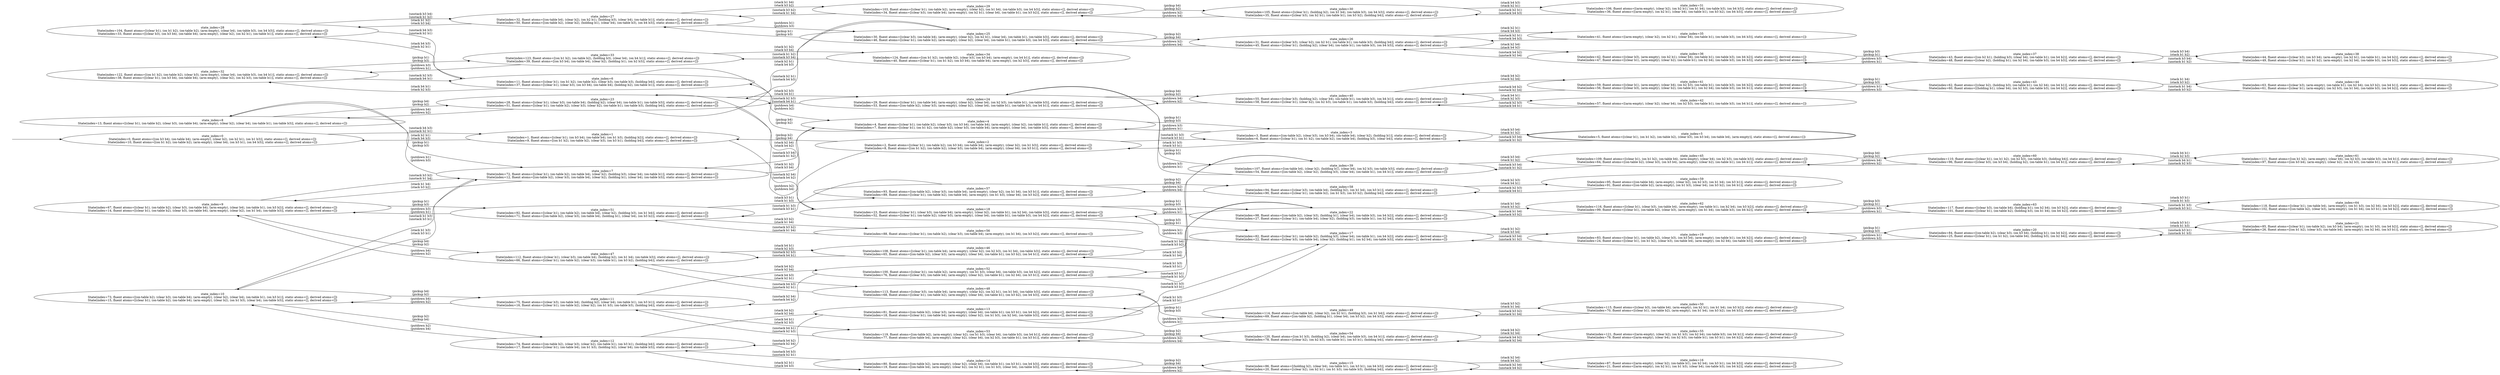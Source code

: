 digraph {
rankdir="LR"
s0[label="state_index=0
State(index=0, fluent atoms=[(on b3 b4), (on-table b4), (arm-empty), (clear b2), (on b2 b1), (on b1 b3)], static atoms=[], derived atoms=[])
State(index=10, fluent atoms=[(on b1 b2), (on-table b2), (arm-empty), (clear b4), (on b3 b1), (on b4 b3)], static atoms=[], derived atoms=[])
"]
s1[label="state_index=1
State(index=1, fluent atoms=[(clear b1), (on b3 b4), (on-table b4), (on b1 b3), (holding b2)], static atoms=[], derived atoms=[])
State(index=9, fluent atoms=[(on b1 b2), (on-table b2), (clear b3), (on b3 b1), (holding b4)], static atoms=[], derived atoms=[])
"]
s2[label="state_index=2
State(index=2, fluent atoms=[(clear b1), (on-table b2), (on b3 b4), (on-table b4), (arm-empty), (clear b2), (on b1 b3)], static atoms=[], derived atoms=[])
State(index=8, fluent atoms=[(on b1 b2), (on-table b2), (clear b3), (on-table b4), (arm-empty), (clear b4), (on b3 b1)], static atoms=[], derived atoms=[])
"]
s3[label="state_index=3
State(index=3, fluent atoms=[(on-table b2), (clear b3), (on b3 b4), (on-table b4), (clear b2), (holding b1)], static atoms=[], derived atoms=[])
State(index=6, fluent atoms=[(clear b1), (on b1 b2), (on-table b2), (on-table b4), (holding b3), (clear b4)], static atoms=[], derived atoms=[])
"]
s4[label="state_index=4
State(index=4, fluent atoms=[(clear b1), (on-table b2), (clear b3), (on b3 b4), (on-table b4), (arm-empty), (clear b2), (on-table b1)], static atoms=[], derived atoms=[])
State(index=7, fluent atoms=[(clear b1), (on b1 b2), (on-table b2), (clear b3), (on-table b4), (arm-empty), (clear b4), (on-table b3)], static atoms=[], derived atoms=[])
"]
s5[peripheries=2,label="state_index=5
State(index=5, fluent atoms=[(clear b1), (on b1 b2), (on-table b2), (clear b3), (on b3 b4), (on-table b4), (arm-empty)], static atoms=[], derived atoms=[])
"]
s6[label="state_index=6
State(index=11, fluent atoms=[(clear b1), (on b1 b2), (on-table b2), (clear b3), (on-table b3), (holding b4)], static atoms=[], derived atoms=[])
State(index=37, fluent atoms=[(clear b1), (clear b3), (on b3 b4), (on-table b4), (holding b2), (on-table b1)], static atoms=[], derived atoms=[])
"]
s7[label="state_index=7
State(index=72, fluent atoms=[(clear b1), (on-table b2), (on-table b4), (clear b2), (holding b3), (clear b4), (on-table b1)], static atoms=[], derived atoms=[])
State(index=12, fluent atoms=[(on-table b2), (clear b3), (on-table b4), (clear b2), (holding b1), (clear b4), (on-table b3)], static atoms=[], derived atoms=[])
"]
s8[label="state_index=8
State(index=13, fluent atoms=[(clear b1), (on-table b2), (clear b3), (on-table b4), (arm-empty), (clear b2), (clear b4), (on-table b1), (on-table b3)], static atoms=[], derived atoms=[])
"]
s9[label="state_index=9
State(index=67, fluent atoms=[(clear b1), (on-table b2), (clear b3), (on-table b4), (arm-empty), (clear b4), (on-table b1), (on b3 b2)], static atoms=[], derived atoms=[])
State(index=14, fluent atoms=[(clear b1), (on-table b2), (clear b3), (on-table b4), (arm-empty), (clear b2), (on b1 b4), (on-table b3)], static atoms=[], derived atoms=[])
"]
s10[label="state_index=10
State(index=73, fluent atoms=[(on-table b2), (clear b3), (on-table b4), (arm-empty), (clear b2), (clear b4), (on-table b1), (on b3 b1)], static atoms=[], derived atoms=[])
State(index=15, fluent atoms=[(clear b1), (on-table b2), (on-table b4), (arm-empty), (clear b2), (on b1 b3), (clear b4), (on-table b3)], static atoms=[], derived atoms=[])
"]
s11[label="state_index=11
State(index=75, fluent atoms=[(clear b3), (on-table b4), (holding b2), (clear b4), (on-table b1), (on b3 b1)], static atoms=[], derived atoms=[])
State(index=16, fluent atoms=[(clear b1), (on-table b2), (clear b2), (on b1 b3), (on-table b3), (holding b4)], static atoms=[], derived atoms=[])
"]
s12[label="state_index=12
State(index=74, fluent atoms=[(on-table b2), (clear b3), (clear b2), (on-table b1), (on b3 b1), (holding b4)], static atoms=[], derived atoms=[])
State(index=17, fluent atoms=[(clear b1), (on-table b4), (on b1 b3), (holding b2), (clear b4), (on-table b3)], static atoms=[], derived atoms=[])
"]
s13[label="state_index=13
State(index=81, fluent atoms=[(on-table b2), (clear b3), (arm-empty), (clear b4), (on-table b1), (on b3 b1), (on b4 b2)], static atoms=[], derived atoms=[])
State(index=18, fluent atoms=[(clear b1), (on-table b4), (arm-empty), (clear b2), (on b1 b3), (on b2 b4), (on-table b3)], static atoms=[], derived atoms=[])
"]
s14[label="state_index=14
State(index=80, fluent atoms=[(on-table b2), (arm-empty), (clear b2), (clear b4), (on-table b1), (on b3 b1), (on b4 b3)], static atoms=[], derived atoms=[])
State(index=19, fluent atoms=[(on-table b4), (arm-empty), (clear b2), (on b2 b1), (on b1 b3), (clear b4), (on-table b3)], static atoms=[], derived atoms=[])
"]
s15[label="state_index=15
State(index=86, fluent atoms=[(holding b2), (clear b4), (on-table b1), (on b3 b1), (on b4 b3)], static atoms=[], derived atoms=[])
State(index=20, fluent atoms=[(clear b2), (on b2 b1), (on b1 b3), (on-table b3), (holding b4)], static atoms=[], derived atoms=[])
"]
s16[label="state_index=16
State(index=87, fluent atoms=[(arm-empty), (clear b2), (on-table b1), (on b2 b4), (on b3 b1), (on b4 b3)], static atoms=[], derived atoms=[])
State(index=21, fluent atoms=[(arm-empty), (on b2 b1), (on b1 b3), (clear b4), (on-table b3), (on b4 b2)], static atoms=[], derived atoms=[])
"]
s17[label="state_index=17
State(index=82, fluent atoms=[(clear b1), (on-table b2), (holding b3), (clear b4), (on-table b1), (on b4 b2)], static atoms=[], derived atoms=[])
State(index=22, fluent atoms=[(clear b3), (on-table b4), (clear b2), (holding b1), (on b2 b4), (on-table b3)], static atoms=[], derived atoms=[])
"]
s18[label="state_index=18
State(index=23, fluent atoms=[(clear b1), (clear b3), (on-table b4), (arm-empty), (clear b2), (on-table b1), (on b2 b4), (on-table b3)], static atoms=[], derived atoms=[])
State(index=52, fluent atoms=[(clear b1), (on-table b2), (clear b3), (arm-empty), (clear b4), (on-table b1), (on-table b3), (on b4 b2)], static atoms=[], derived atoms=[])
"]
s19[label="state_index=19
State(index=83, fluent atoms=[(clear b1), (on-table b2), (clear b3), (on b3 b4), (arm-empty), (on-table b1), (on b4 b2)], static atoms=[], derived atoms=[])
State(index=24, fluent atoms=[(clear b1), (on b1 b2), (clear b3), (on-table b4), (arm-empty), (on b2 b4), (on-table b3)], static atoms=[], derived atoms=[])
"]
s20[label="state_index=20
State(index=84, fluent atoms=[(on-table b2), (clear b3), (on b3 b4), (holding b1), (on b4 b2)], static atoms=[], derived atoms=[])
State(index=25, fluent atoms=[(clear b1), (on b1 b2), (on-table b4), (holding b3), (on b2 b4)], static atoms=[], derived atoms=[])
"]
s21[label="state_index=21
State(index=85, fluent atoms=[(clear b1), (on-table b2), (on b3 b4), (arm-empty), (on b1 b3), (on b4 b2)], static atoms=[], derived atoms=[])
State(index=26, fluent atoms=[(on b1 b2), (clear b3), (on-table b4), (arm-empty), (on b2 b4), (on b3 b1)], static atoms=[], derived atoms=[])
"]
s22[label="state_index=22
State(index=98, fluent atoms=[(on-table b2), (clear b3), (holding b1), (clear b4), (on-table b3), (on b4 b2)], static atoms=[], derived atoms=[])
State(index=27, fluent atoms=[(clear b1), (on-table b4), (clear b2), (holding b3), (on-table b1), (on b2 b4)], static atoms=[], derived atoms=[])
"]
s23[label="state_index=23
State(index=28, fluent atoms=[(clear b1), (clear b3), (on-table b4), (holding b2), (clear b4), (on-table b1), (on-table b3)], static atoms=[], derived atoms=[])
State(index=51, fluent atoms=[(clear b1), (on-table b2), (clear b3), (clear b2), (on-table b1), (on-table b3), (holding b4)], static atoms=[], derived atoms=[])
"]
s24[label="state_index=24
State(index=29, fluent atoms=[(clear b1), (on-table b4), (arm-empty), (clear b2), (clear b4), (on b2 b3), (on-table b1), (on-table b3)], static atoms=[], derived atoms=[])
State(index=53, fluent atoms=[(on-table b2), (clear b3), (arm-empty), (clear b2), (clear b4), (on-table b1), (on-table b3), (on b4 b1)], static atoms=[], derived atoms=[])
"]
s25[label="state_index=25
State(index=30, fluent atoms=[(clear b3), (on-table b4), (arm-empty), (clear b2), (on b2 b1), (clear b4), (on-table b1), (on-table b3)], static atoms=[], derived atoms=[])
State(index=46, fluent atoms=[(clear b1), (on-table b2), (arm-empty), (clear b2), (clear b4), (on-table b1), (on-table b3), (on b4 b3)], static atoms=[], derived atoms=[])
"]
s26[label="state_index=26
State(index=31, fluent atoms=[(clear b3), (clear b2), (on b2 b1), (on-table b1), (on-table b3), (holding b4)], static atoms=[], derived atoms=[])
State(index=45, fluent atoms=[(clear b1), (holding b2), (clear b4), (on-table b1), (on-table b3), (on b4 b3)], static atoms=[], derived atoms=[])
"]
s27[label="state_index=27
State(index=32, fluent atoms=[(on-table b4), (clear b2), (on b2 b1), (holding b3), (clear b4), (on-table b1)], static atoms=[], derived atoms=[])
State(index=50, fluent atoms=[(on-table b2), (clear b2), (holding b1), (clear b4), (on-table b3), (on b4 b3)], static atoms=[], derived atoms=[])
"]
s28[label="state_index=28
State(index=104, fluent atoms=[(clear b1), (on b1 b2), (on-table b2), (arm-empty), (clear b4), (on-table b3), (on b4 b3)], static atoms=[], derived atoms=[])
State(index=33, fluent atoms=[(clear b3), (on b3 b4), (on-table b4), (arm-empty), (clear b2), (on b2 b1), (on-table b1)], static atoms=[], derived atoms=[])
"]
s29[label="state_index=29
State(index=103, fluent atoms=[(clear b1), (on-table b2), (arm-empty), (clear b2), (on b1 b4), (on-table b3), (on b4 b3)], static atoms=[], derived atoms=[])
State(index=34, fluent atoms=[(clear b3), (on-table b4), (arm-empty), (on b2 b1), (clear b4), (on-table b1), (on b3 b2)], static atoms=[], derived atoms=[])
"]
s30[label="state_index=30
State(index=105, fluent atoms=[(clear b1), (holding b2), (on b1 b4), (on-table b3), (on b4 b3)], static atoms=[], derived atoms=[])
State(index=35, fluent atoms=[(clear b3), (on b2 b1), (on-table b1), (on b3 b2), (holding b4)], static atoms=[], derived atoms=[])
"]
s31[label="state_index=31
State(index=106, fluent atoms=[(arm-empty), (clear b2), (on b2 b1), (on b1 b4), (on-table b3), (on b4 b3)], static atoms=[], derived atoms=[])
State(index=36, fluent atoms=[(arm-empty), (on b2 b1), (clear b4), (on-table b1), (on b3 b2), (on b4 b3)], static atoms=[], derived atoms=[])
"]
s32[label="state_index=32
State(index=122, fluent atoms=[(on b1 b2), (on-table b2), (clear b3), (arm-empty), (clear b4), (on-table b3), (on b4 b1)], static atoms=[], derived atoms=[])
State(index=38, fluent atoms=[(clear b1), (on b3 b4), (on-table b4), (arm-empty), (clear b2), (on b2 b3), (on-table b1)], static atoms=[], derived atoms=[])
"]
s33[label="state_index=33
State(index=123, fluent atoms=[(on b1 b2), (on-table b2), (holding b3), (clear b4), (on b4 b1)], static atoms=[], derived atoms=[])
State(index=39, fluent atoms=[(on b3 b4), (on-table b4), (clear b2), (holding b1), (on b2 b3)], static atoms=[], derived atoms=[])
"]
s34[label="state_index=34
State(index=124, fluent atoms=[(on b1 b2), (on-table b2), (clear b3), (on b3 b4), (arm-empty), (on b4 b1)], static atoms=[], derived atoms=[])
State(index=40, fluent atoms=[(clear b1), (on b1 b2), (on b3 b4), (on-table b4), (arm-empty), (on b2 b3)], static atoms=[], derived atoms=[])
"]
s35[label="state_index=35
State(index=41, fluent atoms=[(arm-empty), (clear b2), (on b2 b1), (clear b4), (on-table b1), (on-table b3), (on b4 b3)], static atoms=[], derived atoms=[])
"]
s36[label="state_index=36
State(index=42, fluent atoms=[(clear b3), (arm-empty), (on b2 b1), (clear b4), (on-table b1), (on-table b3), (on b4 b2)], static atoms=[], derived atoms=[])
State(index=47, fluent atoms=[(clear b1), (arm-empty), (clear b2), (on-table b1), (on b2 b4), (on-table b3), (on b4 b3)], static atoms=[], derived atoms=[])
"]
s37[label="state_index=37
State(index=43, fluent atoms=[(on b2 b1), (holding b3), (clear b4), (on-table b1), (on b4 b2)], static atoms=[], derived atoms=[])
State(index=48, fluent atoms=[(clear b2), (holding b1), (on b2 b4), (on-table b3), (on b4 b3)], static atoms=[], derived atoms=[])
"]
s38[label="state_index=38
State(index=44, fluent atoms=[(clear b3), (on b3 b4), (arm-empty), (on b2 b1), (on-table b1), (on b4 b2)], static atoms=[], derived atoms=[])
State(index=49, fluent atoms=[(clear b1), (on b1 b2), (arm-empty), (on b2 b4), (on-table b3), (on b4 b3)], static atoms=[], derived atoms=[])
"]
s39[label="state_index=39
State(index=107, fluent atoms=[(on-table b4), (clear b2), (holding b1), (clear b4), (on b2 b3), (on-table b3)], static atoms=[], derived atoms=[])
State(index=54, fluent atoms=[(on-table b2), (clear b2), (holding b3), (clear b4), (on-table b1), (on b4 b1)], static atoms=[], derived atoms=[])
"]
s40[label="state_index=40
State(index=55, fluent atoms=[(clear b3), (holding b2), (clear b4), (on-table b1), (on-table b3), (on b4 b1)], static atoms=[], derived atoms=[])
State(index=58, fluent atoms=[(clear b1), (clear b2), (on b2 b3), (on-table b1), (on-table b3), (holding b4)], static atoms=[], derived atoms=[])
"]
s41[label="state_index=41
State(index=59, fluent atoms=[(clear b1), (arm-empty), (clear b4), (on b2 b3), (on-table b1), (on-table b3), (on b4 b2)], static atoms=[], derived atoms=[])
State(index=56, fluent atoms=[(clear b3), (arm-empty), (clear b2), (on-table b1), (on b2 b4), (on-table b3), (on b4 b1)], static atoms=[], derived atoms=[])
"]
s42[label="state_index=42
State(index=57, fluent atoms=[(arm-empty), (clear b2), (clear b4), (on b2 b3), (on-table b1), (on-table b3), (on b4 b1)], static atoms=[], derived atoms=[])
"]
s43[label="state_index=43
State(index=62, fluent atoms=[(clear b2), (holding b3), (on-table b1), (on b2 b4), (on b4 b1)], static atoms=[], derived atoms=[])
State(index=60, fluent atoms=[(holding b1), (clear b4), (on b2 b3), (on-table b3), (on b4 b2)], static atoms=[], derived atoms=[])
"]
s44[label="state_index=44
State(index=63, fluent atoms=[(clear b3), (arm-empty), (on-table b1), (on b2 b4), (on b3 b2), (on b4 b1)], static atoms=[], derived atoms=[])
State(index=61, fluent atoms=[(clear b1), (arm-empty), (on b2 b3), (on b1 b4), (on-table b3), (on b4 b2)], static atoms=[], derived atoms=[])
"]
s45[label="state_index=45
State(index=109, fluent atoms=[(clear b1), (on b1 b2), (on-table b4), (arm-empty), (clear b4), (on b2 b3), (on-table b3)], static atoms=[], derived atoms=[])
State(index=64, fluent atoms=[(on-table b2), (clear b3), (on b3 b4), (arm-empty), (clear b2), (on-table b1), (on b4 b1)], static atoms=[], derived atoms=[])
"]
s46[label="state_index=46
State(index=108, fluent atoms=[(clear b1), (on-table b4), (arm-empty), (clear b2), (on b2 b3), (on b1 b4), (on-table b3)], static atoms=[], derived atoms=[])
State(index=65, fluent atoms=[(on-table b2), (clear b3), (arm-empty), (clear b4), (on-table b1), (on b3 b2), (on b4 b1)], static atoms=[], derived atoms=[])
"]
s47[label="state_index=47
State(index=112, fluent atoms=[(clear b1), (clear b3), (on-table b4), (holding b2), (on b1 b4), (on-table b3)], static atoms=[], derived atoms=[])
State(index=66, fluent atoms=[(clear b1), (on-table b2), (clear b3), (on-table b1), (on b3 b2), (holding b4)], static atoms=[], derived atoms=[])
"]
s48[label="state_index=48
State(index=113, fluent atoms=[(clear b3), (on-table b4), (arm-empty), (clear b2), (on b2 b1), (on b1 b4), (on-table b3)], static atoms=[], derived atoms=[])
State(index=68, fluent atoms=[(clear b1), (on-table b2), (arm-empty), (clear b4), (on-table b1), (on b3 b2), (on b4 b3)], static atoms=[], derived atoms=[])
"]
s49[label="state_index=49
State(index=114, fluent atoms=[(on-table b4), (clear b2), (on b2 b1), (holding b3), (on b1 b4)], static atoms=[], derived atoms=[])
State(index=69, fluent atoms=[(on-table b2), (holding b1), (clear b4), (on b3 b2), (on b4 b3)], static atoms=[], derived atoms=[])
"]
s50[label="state_index=50
State(index=115, fluent atoms=[(clear b3), (on-table b4), (arm-empty), (on b2 b1), (on b1 b4), (on b3 b2)], static atoms=[], derived atoms=[])
State(index=70, fluent atoms=[(clear b1), (on-table b2), (arm-empty), (on b1 b4), (on b3 b2), (on b4 b3)], static atoms=[], derived atoms=[])
"]
s51[label="state_index=51
State(index=92, fluent atoms=[(clear b1), (on-table b2), (on-table b4), (clear b2), (holding b3), (on b1 b4)], static atoms=[], derived atoms=[])
State(index=71, fluent atoms=[(on-table b2), (clear b3), (on-table b4), (holding b1), (clear b4), (on b3 b2)], static atoms=[], derived atoms=[])
"]
s52[label="state_index=52
State(index=100, fluent atoms=[(clear b1), (on-table b2), (arm-empty), (on b1 b3), (clear b4), (on-table b3), (on b4 b2)], static atoms=[], derived atoms=[])
State(index=76, fluent atoms=[(clear b3), (on-table b4), (arm-empty), (clear b2), (on-table b1), (on b2 b4), (on b3 b1)], static atoms=[], derived atoms=[])
"]
s53[label="state_index=53
State(index=119, fluent atoms=[(on-table b2), (arm-empty), (clear b2), (on b1 b3), (clear b4), (on-table b3), (on b4 b1)], static atoms=[], derived atoms=[])
State(index=77, fluent atoms=[(on-table b4), (arm-empty), (clear b2), (clear b4), (on b2 b3), (on-table b1), (on b3 b1)], static atoms=[], derived atoms=[])
"]
s54[label="state_index=54
State(index=120, fluent atoms=[(on b1 b3), (holding b2), (clear b4), (on-table b3), (on b4 b1)], static atoms=[], derived atoms=[])
State(index=78, fluent atoms=[(clear b2), (on b2 b3), (on-table b1), (on b3 b1), (holding b4)], static atoms=[], derived atoms=[])
"]
s55[label="state_index=55
State(index=121, fluent atoms=[(arm-empty), (clear b2), (on b1 b3), (on b2 b4), (on-table b3), (on b4 b1)], static atoms=[], derived atoms=[])
State(index=79, fluent atoms=[(arm-empty), (clear b4), (on b2 b3), (on-table b1), (on b3 b1), (on b4 b2)], static atoms=[], derived atoms=[])
"]
s56[label="state_index=56
State(index=88, fluent atoms=[(clear b1), (on-table b2), (clear b3), (on-table b4), (arm-empty), (on b1 b4), (on b3 b2)], static atoms=[], derived atoms=[])
"]
s57[label="state_index=57
State(index=93, fluent atoms=[(on-table b2), (clear b3), (on-table b4), (arm-empty), (clear b2), (on b1 b4), (on b3 b1)], static atoms=[], derived atoms=[])
State(index=89, fluent atoms=[(clear b1), (on-table b2), (on-table b4), (arm-empty), (on b1 b3), (clear b4), (on b3 b2)], static atoms=[], derived atoms=[])
"]
s58[label="state_index=58
State(index=94, fluent atoms=[(clear b3), (on-table b4), (holding b2), (on b1 b4), (on b3 b1)], static atoms=[], derived atoms=[])
State(index=90, fluent atoms=[(clear b1), (on-table b2), (on b1 b3), (on b3 b2), (holding b4)], static atoms=[], derived atoms=[])
"]
s59[label="state_index=59
State(index=95, fluent atoms=[(on-table b4), (arm-empty), (clear b2), (on b2 b3), (on b1 b4), (on b3 b1)], static atoms=[], derived atoms=[])
State(index=91, fluent atoms=[(on-table b2), (arm-empty), (on b1 b3), (clear b4), (on b3 b2), (on b4 b1)], static atoms=[], derived atoms=[])
"]
s60[label="state_index=60
State(index=110, fluent atoms=[(clear b1), (on b1 b2), (on b2 b3), (on-table b3), (holding b4)], static atoms=[], derived atoms=[])
State(index=96, fluent atoms=[(clear b3), (on b3 b4), (holding b2), (on-table b1), (on b4 b1)], static atoms=[], derived atoms=[])
"]
s61[label="state_index=61
State(index=111, fluent atoms=[(on b1 b2), (arm-empty), (clear b4), (on b2 b3), (on-table b3), (on b4 b1)], static atoms=[], derived atoms=[])
State(index=97, fluent atoms=[(on b3 b4), (arm-empty), (clear b2), (on b2 b3), (on-table b1), (on b4 b1)], static atoms=[], derived atoms=[])
"]
s62[label="state_index=62
State(index=116, fluent atoms=[(clear b1), (clear b3), (on-table b4), (arm-empty), (on-table b1), (on b2 b4), (on b3 b2)], static atoms=[], derived atoms=[])
State(index=99, fluent atoms=[(clear b1), (on-table b2), (clear b3), (arm-empty), (on b1 b4), (on-table b3), (on b4 b2)], static atoms=[], derived atoms=[])
"]
s63[label="state_index=63
State(index=117, fluent atoms=[(clear b3), (on-table b4), (holding b1), (on b2 b4), (on b3 b2)], static atoms=[], derived atoms=[])
State(index=101, fluent atoms=[(clear b1), (on-table b2), (holding b3), (on b1 b4), (on b4 b2)], static atoms=[], derived atoms=[])
"]
s64[label="state_index=64
State(index=118, fluent atoms=[(clear b1), (on-table b4), (arm-empty), (on b1 b3), (on b2 b4), (on b3 b2)], static atoms=[], derived atoms=[])
State(index=102, fluent atoms=[(on-table b2), (clear b3), (arm-empty), (on b1 b4), (on b3 b1), (on b4 b2)], static atoms=[], derived atoms=[])
"]
Dangling [ label = "", style = invis ]
{ rank = same; Dangling }
Dangling -> s0
{ rank = same; s21,s38,s44,s61,s64}
{ rank = same; s20,s37,s43,s60,s63}
{ rank = same; s16,s19,s31,s35,s36,s41,s42,s45,s50,s55,s59,s62}
{ rank = same; s15,s17,s22,s26,s30,s39,s40,s49,s54,s58}
{ rank = same; s13,s14,s18,s24,s25,s29,s34,s46,s48,s52,s53,s56,s57}
{ rank = same; s11,s12,s23,s27,s33,s47,s51}
{ rank = same; s0,s8,s9,s10,s28,s32}
{ rank = same; s1,s6,s7}
{ rank = same; s2,s4}
{ rank = same; s3}
{ rank = same; s5}
s0->s1 [label="(unstack b4 b3)
(unstack b2 b1)
"]
s1->s0 [label="(stack b2 b1)
(stack b4 b3)
"]
s1->s2 [label="(putdown b2)
(putdown b4)
"]
s2->s1 [label="(pickup b2)
(pickup b4)
"]
s2->s3 [label="(unstack b1 b3)
(unstack b3 b1)
"]
s3->s2 [label="(stack b1 b3)
(stack b3 b1)
"]
s3->s4 [label="(putdown b3)
(putdown b1)
"]
s3->s5 [label="(stack b3 b4)
(stack b1 b2)
"]
s4->s3 [label="(pickup b1)
(pickup b3)
"]
s4->s6 [label="(pickup b4)
(pickup b2)
"]
s4->s7 [label="(unstack b3 b4)
(unstack b1 b2)
"]
s5->s3 [label="(unstack b3 b4)
(unstack b1 b2)
"]
s6->s4 [label="(putdown b4)
(putdown b2)
"]
s6->s28 [label="(stack b4 b3)
(stack b2 b1)
"]
s6->s32 [label="(stack b4 b1)
(stack b2 b3)
"]
s7->s4 [label="(stack b1 b2)
(stack b3 b4)
"]
s7->s8 [label="(putdown b1)
(putdown b3)
"]
s7->s9 [label="(stack b1 b4)
(stack b3 b2)
"]
s7->s10 [label="(stack b1 b3)
(stack b3 b1)
"]
s8->s7 [label="(pickup b1)
(pickup b3)
"]
s8->s23 [label="(pickup b4)
(pickup b2)
"]
s9->s7 [label="(unstack b3 b2)
(unstack b1 b4)
"]
s9->s47 [label="(pickup b4)
(pickup b2)
"]
s9->s51 [label="(pickup b1)
(pickup b3)
"]
s10->s7 [label="(unstack b1 b3)
(unstack b3 b1)
"]
s10->s11 [label="(pickup b4)
(pickup b2)
"]
s10->s12 [label="(pickup b2)
(pickup b4)
"]
s11->s10 [label="(putdown b4)
(putdown b2)
"]
s11->s52 [label="(stack b4 b2)
(stack b2 b4)
"]
s11->s53 [label="(stack b4 b1)
(stack b2 b3)
"]
s12->s10 [label="(putdown b2)
(putdown b4)
"]
s12->s13 [label="(stack b4 b2)
(stack b2 b4)
"]
s12->s14 [label="(stack b2 b1)
(stack b4 b3)
"]
s13->s12 [label="(unstack b4 b2)
(unstack b2 b4)
"]
s13->s17 [label="(unstack b1 b3)
(unstack b3 b1)
"]
s14->s12 [label="(unstack b4 b3)
(unstack b2 b1)
"]
s14->s15 [label="(pickup b2)
(pickup b4)
"]
s15->s14 [label="(putdown b4)
(putdown b2)
"]
s15->s16 [label="(stack b2 b4)
(stack b4 b2)
"]
s16->s15 [label="(unstack b2 b4)
(unstack b4 b2)
"]
s17->s13 [label="(stack b1 b3)
(stack b3 b1)
"]
s17->s18 [label="(putdown b1)
(putdown b3)
"]
s17->s19 [label="(stack b1 b2)
(stack b3 b4)
"]
s18->s17 [label="(pickup b3)
(pickup b1)
"]
s18->s22 [label="(pickup b1)
(pickup b3)
"]
s18->s23 [label="(unstack b2 b4)
(unstack b4 b2)
"]
s19->s17 [label="(unstack b3 b4)
(unstack b1 b2)
"]
s19->s20 [label="(pickup b1)
(pickup b3)
"]
s20->s19 [label="(putdown b1)
(putdown b3)
"]
s20->s21 [label="(stack b3 b1)
(stack b1 b3)
"]
s21->s20 [label="(unstack b3 b1)
(unstack b1 b3)
"]
s22->s18 [label="(putdown b3)
(putdown b1)
"]
s22->s52 [label="(stack b1 b3)
(stack b3 b1)
"]
s22->s62 [label="(stack b1 b4)
(stack b3 b2)
"]
s23->s8 [label="(putdown b4)
(putdown b2)
"]
s23->s18 [label="(stack b2 b4)
(stack b4 b2)
"]
s23->s24 [label="(stack b2 b3)
(stack b4 b1)
"]
s23->s25 [label="(stack b2 b1)
(stack b4 b3)
"]
s24->s23 [label="(unstack b2 b3)
(unstack b4 b1)
"]
s24->s39 [label="(pickup b1)
(pickup b3)
"]
s24->s40 [label="(pickup b4)
(pickup b2)
"]
s25->s23 [label="(unstack b2 b1)
(unstack b4 b3)
"]
s25->s26 [label="(pickup b2)
(pickup b4)
"]
s25->s27 [label="(pickup b1)
(pickup b3)
"]
s26->s25 [label="(putdown b2)
(putdown b4)
"]
s26->s35 [label="(stack b2 b1)
(stack b4 b3)
"]
s26->s36 [label="(stack b2 b4)
(stack b4 b2)
"]
s27->s25 [label="(putdown b1)
(putdown b3)
"]
s27->s28 [label="(stack b1 b2)
(stack b3 b4)
"]
s27->s29 [label="(stack b1 b4)
(stack b3 b2)
"]
s28->s6 [label="(unstack b4 b3)
(unstack b2 b1)
"]
s28->s27 [label="(unstack b3 b4)
(unstack b1 b2)
"]
s29->s27 [label="(unstack b3 b2)
(unstack b1 b4)
"]
s29->s30 [label="(pickup b4)
(pickup b2)
"]
s30->s29 [label="(putdown b2)
(putdown b4)
"]
s30->s31 [label="(stack b4 b3)
(stack b2 b1)
"]
s31->s30 [label="(unstack b2 b1)
(unstack b4 b3)
"]
s32->s6 [label="(unstack b2 b3)
(unstack b4 b1)
"]
s32->s33 [label="(pickup b1)
(pickup b3)
"]
s33->s32 [label="(putdown b3)
(putdown b1)
"]
s33->s34 [label="(stack b1 b2)
(stack b3 b4)
"]
s34->s33 [label="(unstack b1 b2)
(unstack b3 b4)
"]
s35->s26 [label="(unstack b2 b1)
(unstack b4 b3)
"]
s36->s26 [label="(unstack b4 b2)
(unstack b2 b4)
"]
s36->s37 [label="(pickup b3)
(pickup b1)
"]
s37->s36 [label="(putdown b3)
(putdown b1)
"]
s37->s38 [label="(stack b3 b4)
(stack b1 b2)
"]
s38->s37 [label="(unstack b3 b4)
(unstack b1 b2)
"]
s39->s24 [label="(putdown b3)
(putdown b1)
"]
s39->s45 [label="(stack b3 b4)
(stack b1 b2)
"]
s39->s46 [label="(stack b3 b2)
(stack b1 b4)
"]
s40->s24 [label="(putdown b4)
(putdown b2)
"]
s40->s41 [label="(stack b4 b2)
(stack b2 b4)
"]
s40->s42 [label="(stack b4 b1)
(stack b2 b3)
"]
s41->s40 [label="(unstack b4 b2)
(unstack b2 b4)
"]
s41->s43 [label="(pickup b1)
(pickup b3)
"]
s42->s40 [label="(unstack b2 b3)
(unstack b4 b1)
"]
s43->s41 [label="(putdown b1)
(putdown b3)
"]
s43->s44 [label="(stack b1 b4)
(stack b3 b2)
"]
s44->s43 [label="(unstack b1 b4)
(unstack b3 b2)
"]
s45->s39 [label="(unstack b3 b4)
(unstack b1 b2)
"]
s45->s60 [label="(pickup b4)
(pickup b2)
"]
s46->s39 [label="(unstack b1 b4)
(unstack b3 b2)
"]
s46->s47 [label="(unstack b2 b3)
(unstack b4 b1)
"]
s47->s9 [label="(putdown b4)
(putdown b2)
"]
s47->s46 [label="(stack b4 b1)
(stack b2 b3)
"]
s47->s48 [label="(stack b4 b3)
(stack b2 b1)
"]
s48->s47 [label="(unstack b4 b3)
(unstack b2 b1)
"]
s48->s49 [label="(pickup b1)
(pickup b3)
"]
s49->s48 [label="(putdown b3)
(putdown b1)
"]
s49->s50 [label="(stack b3 b2)
(stack b1 b4)
"]
s50->s49 [label="(unstack b3 b2)
(unstack b1 b4)
"]
s51->s9 [label="(putdown b3)
(putdown b1)
"]
s51->s56 [label="(stack b3 b2)
(stack b1 b4)
"]
s51->s57 [label="(stack b3 b1)
(stack b1 b3)
"]
s52->s11 [label="(unstack b2 b4)
(unstack b4 b2)
"]
s52->s22 [label="(unstack b3 b1)
(unstack b1 b3)
"]
s53->s11 [label="(unstack b4 b1)
(unstack b2 b3)
"]
s53->s54 [label="(pickup b2)
(pickup b4)
"]
s54->s53 [label="(putdown b2)
(putdown b4)
"]
s54->s55 [label="(stack b4 b2)
(stack b2 b4)
"]
s55->s54 [label="(unstack b4 b2)
(unstack b2 b4)
"]
s56->s51 [label="(unstack b3 b2)
(unstack b1 b4)
"]
s57->s51 [label="(unstack b1 b3)
(unstack b3 b1)
"]
s57->s58 [label="(pickup b2)
(pickup b4)
"]
s58->s57 [label="(putdown b2)
(putdown b4)
"]
s58->s59 [label="(stack b2 b3)
(stack b4 b1)
"]
s59->s58 [label="(unstack b2 b3)
(unstack b4 b1)
"]
s60->s45 [label="(putdown b4)
(putdown b2)
"]
s60->s61 [label="(stack b4 b1)
(stack b2 b3)
"]
s61->s60 [label="(unstack b4 b1)
(unstack b2 b3)
"]
s62->s22 [label="(unstack b1 b4)
(unstack b3 b2)
"]
s62->s63 [label="(pickup b3)
(pickup b1)
"]
s63->s62 [label="(putdown b3)
(putdown b1)
"]
s63->s64 [label="(stack b3 b1)
(stack b1 b3)
"]
s64->s63 [label="(unstack b1 b3)
(unstack b3 b1)
"]
}
